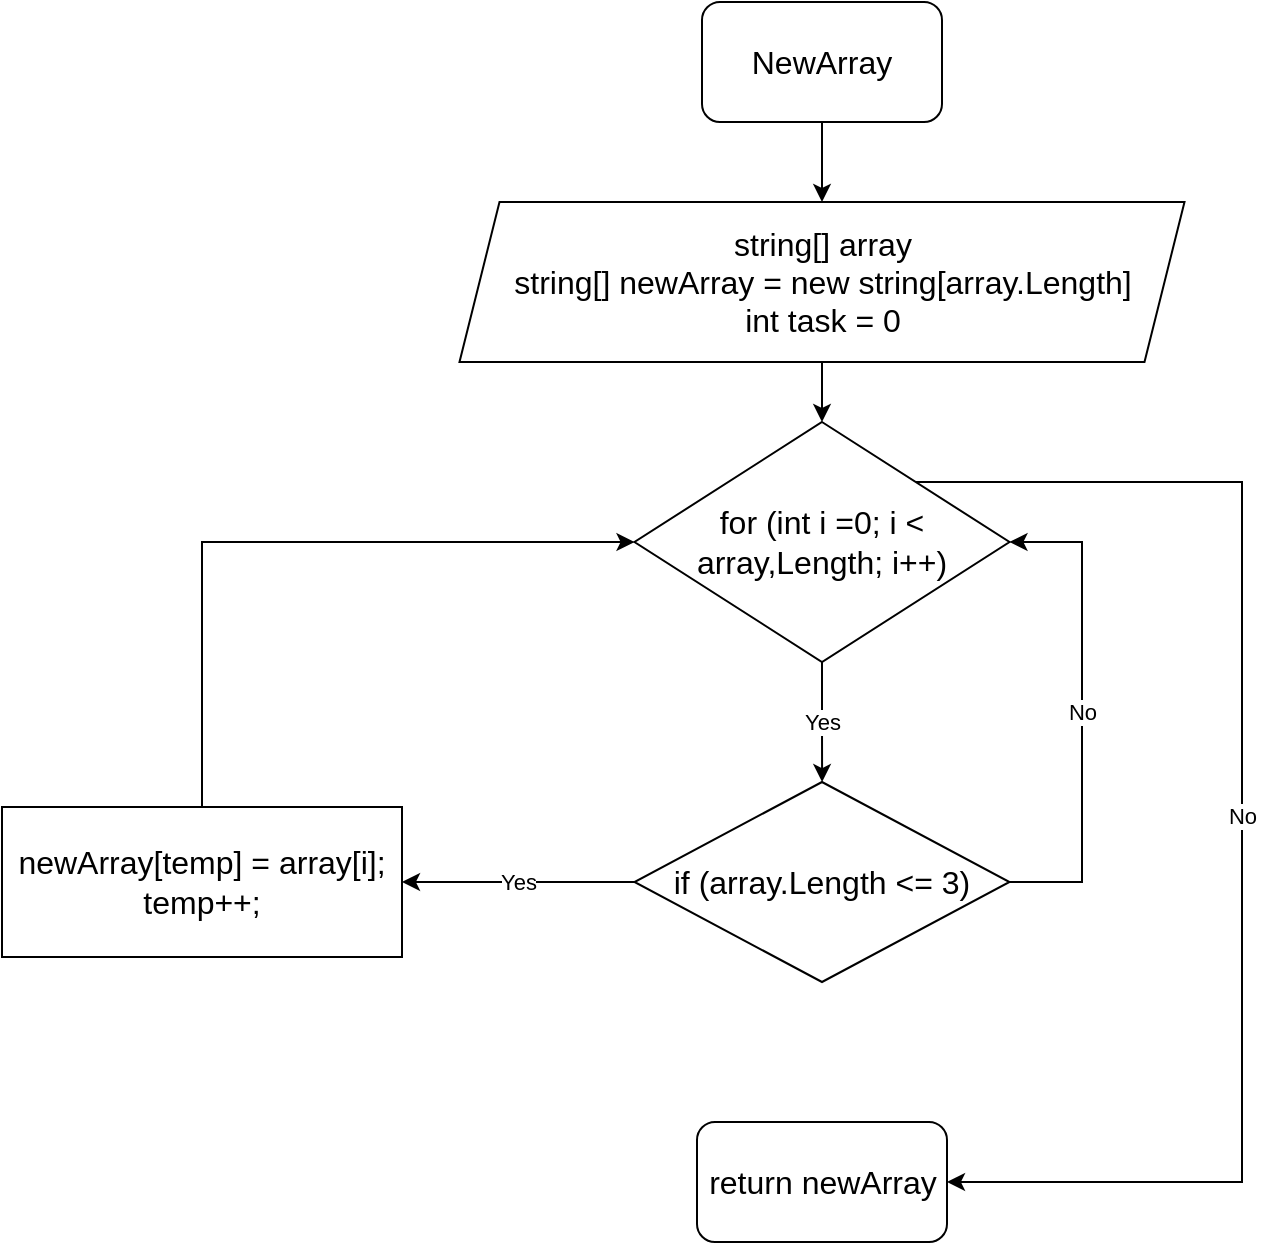 <mxfile version="21.2.8" type="device">
  <diagram name="Page-1" id="Sow2kFedB-dUOyFO8EWt">
    <mxGraphModel dx="918" dy="584" grid="1" gridSize="10" guides="1" tooltips="1" connect="1" arrows="1" fold="1" page="1" pageScale="1" pageWidth="827" pageHeight="1169" math="0" shadow="0">
      <root>
        <mxCell id="0" />
        <mxCell id="1" parent="0" />
        <mxCell id="vq6xDmSKrg0MlbNKNGMm-3" style="edgeStyle=orthogonalEdgeStyle;rounded=0;orthogonalLoop=1;jettySize=auto;html=1;exitX=0.5;exitY=1;exitDx=0;exitDy=0;entryX=0.5;entryY=0;entryDx=0;entryDy=0;" edge="1" parent="1" source="vq6xDmSKrg0MlbNKNGMm-1" target="vq6xDmSKrg0MlbNKNGMm-2">
          <mxGeometry relative="1" as="geometry" />
        </mxCell>
        <mxCell id="vq6xDmSKrg0MlbNKNGMm-1" value="&lt;font style=&quot;font-size: 16px;&quot;&gt;NewArray&lt;/font&gt;" style="rounded=1;whiteSpace=wrap;html=1;" vertex="1" parent="1">
          <mxGeometry x="470" y="40" width="120" height="60" as="geometry" />
        </mxCell>
        <mxCell id="vq6xDmSKrg0MlbNKNGMm-5" style="edgeStyle=orthogonalEdgeStyle;rounded=0;orthogonalLoop=1;jettySize=auto;html=1;exitX=0.5;exitY=1;exitDx=0;exitDy=0;entryX=0.5;entryY=0;entryDx=0;entryDy=0;" edge="1" parent="1" source="vq6xDmSKrg0MlbNKNGMm-2" target="vq6xDmSKrg0MlbNKNGMm-4">
          <mxGeometry relative="1" as="geometry" />
        </mxCell>
        <mxCell id="vq6xDmSKrg0MlbNKNGMm-2" value="&lt;font style=&quot;font-size: 16px;&quot;&gt;string[] array&lt;br&gt;string[] newArray = new string[array.Length]&lt;br&gt;int task = 0&lt;/font&gt;" style="shape=parallelogram;perimeter=parallelogramPerimeter;whiteSpace=wrap;html=1;fixedSize=1;" vertex="1" parent="1">
          <mxGeometry x="348.75" y="140" width="362.5" height="80" as="geometry" />
        </mxCell>
        <mxCell id="vq6xDmSKrg0MlbNKNGMm-7" value="Yes" style="edgeStyle=orthogonalEdgeStyle;rounded=0;orthogonalLoop=1;jettySize=auto;html=1;exitX=0.5;exitY=1;exitDx=0;exitDy=0;" edge="1" parent="1" source="vq6xDmSKrg0MlbNKNGMm-4" target="vq6xDmSKrg0MlbNKNGMm-6">
          <mxGeometry relative="1" as="geometry" />
        </mxCell>
        <mxCell id="vq6xDmSKrg0MlbNKNGMm-15" value="No" style="edgeStyle=orthogonalEdgeStyle;rounded=0;orthogonalLoop=1;jettySize=auto;html=1;exitX=1;exitY=0;exitDx=0;exitDy=0;entryX=1;entryY=0.5;entryDx=0;entryDy=0;" edge="1" parent="1" source="vq6xDmSKrg0MlbNKNGMm-4" target="vq6xDmSKrg0MlbNKNGMm-14">
          <mxGeometry relative="1" as="geometry">
            <Array as="points">
              <mxPoint x="740" y="280" />
              <mxPoint x="740" y="630" />
            </Array>
          </mxGeometry>
        </mxCell>
        <mxCell id="vq6xDmSKrg0MlbNKNGMm-4" value="&lt;font style=&quot;font-size: 16px;&quot;&gt;for (int i =0; i &amp;lt; array,Length; i++)&lt;/font&gt;" style="rhombus;whiteSpace=wrap;html=1;" vertex="1" parent="1">
          <mxGeometry x="436.25" y="250" width="187.5" height="120" as="geometry" />
        </mxCell>
        <mxCell id="vq6xDmSKrg0MlbNKNGMm-10" value="Yes" style="edgeStyle=orthogonalEdgeStyle;rounded=0;orthogonalLoop=1;jettySize=auto;html=1;exitX=0;exitY=0.5;exitDx=0;exitDy=0;" edge="1" parent="1" source="vq6xDmSKrg0MlbNKNGMm-6" target="vq6xDmSKrg0MlbNKNGMm-8">
          <mxGeometry relative="1" as="geometry" />
        </mxCell>
        <mxCell id="vq6xDmSKrg0MlbNKNGMm-12" value="No" style="edgeStyle=orthogonalEdgeStyle;rounded=0;orthogonalLoop=1;jettySize=auto;html=1;exitX=1;exitY=0.5;exitDx=0;exitDy=0;entryX=1;entryY=0.5;entryDx=0;entryDy=0;" edge="1" parent="1" source="vq6xDmSKrg0MlbNKNGMm-6" target="vq6xDmSKrg0MlbNKNGMm-4">
          <mxGeometry relative="1" as="geometry">
            <Array as="points">
              <mxPoint x="660" y="480" />
              <mxPoint x="660" y="310" />
            </Array>
          </mxGeometry>
        </mxCell>
        <mxCell id="vq6xDmSKrg0MlbNKNGMm-6" value="&lt;font style=&quot;font-size: 16px;&quot;&gt;if (array.Length &amp;lt;= 3)&lt;/font&gt;" style="rhombus;whiteSpace=wrap;html=1;" vertex="1" parent="1">
          <mxGeometry x="436.25" y="430" width="187.5" height="100" as="geometry" />
        </mxCell>
        <mxCell id="vq6xDmSKrg0MlbNKNGMm-13" style="edgeStyle=orthogonalEdgeStyle;rounded=0;orthogonalLoop=1;jettySize=auto;html=1;exitX=0.5;exitY=0;exitDx=0;exitDy=0;entryX=0;entryY=0.5;entryDx=0;entryDy=0;" edge="1" parent="1" source="vq6xDmSKrg0MlbNKNGMm-8" target="vq6xDmSKrg0MlbNKNGMm-4">
          <mxGeometry relative="1" as="geometry" />
        </mxCell>
        <mxCell id="vq6xDmSKrg0MlbNKNGMm-8" value="&lt;font style=&quot;font-size: 16px;&quot;&gt;newArray[temp] = array[i];&lt;br&gt;temp++;&lt;/font&gt;" style="rounded=0;whiteSpace=wrap;html=1;" vertex="1" parent="1">
          <mxGeometry x="120" y="442.5" width="200" height="75" as="geometry" />
        </mxCell>
        <mxCell id="vq6xDmSKrg0MlbNKNGMm-14" value="&lt;font style=&quot;font-size: 16px;&quot;&gt;return newArray&lt;/font&gt;" style="rounded=1;whiteSpace=wrap;html=1;" vertex="1" parent="1">
          <mxGeometry x="467.5" y="600" width="125" height="60" as="geometry" />
        </mxCell>
      </root>
    </mxGraphModel>
  </diagram>
</mxfile>
